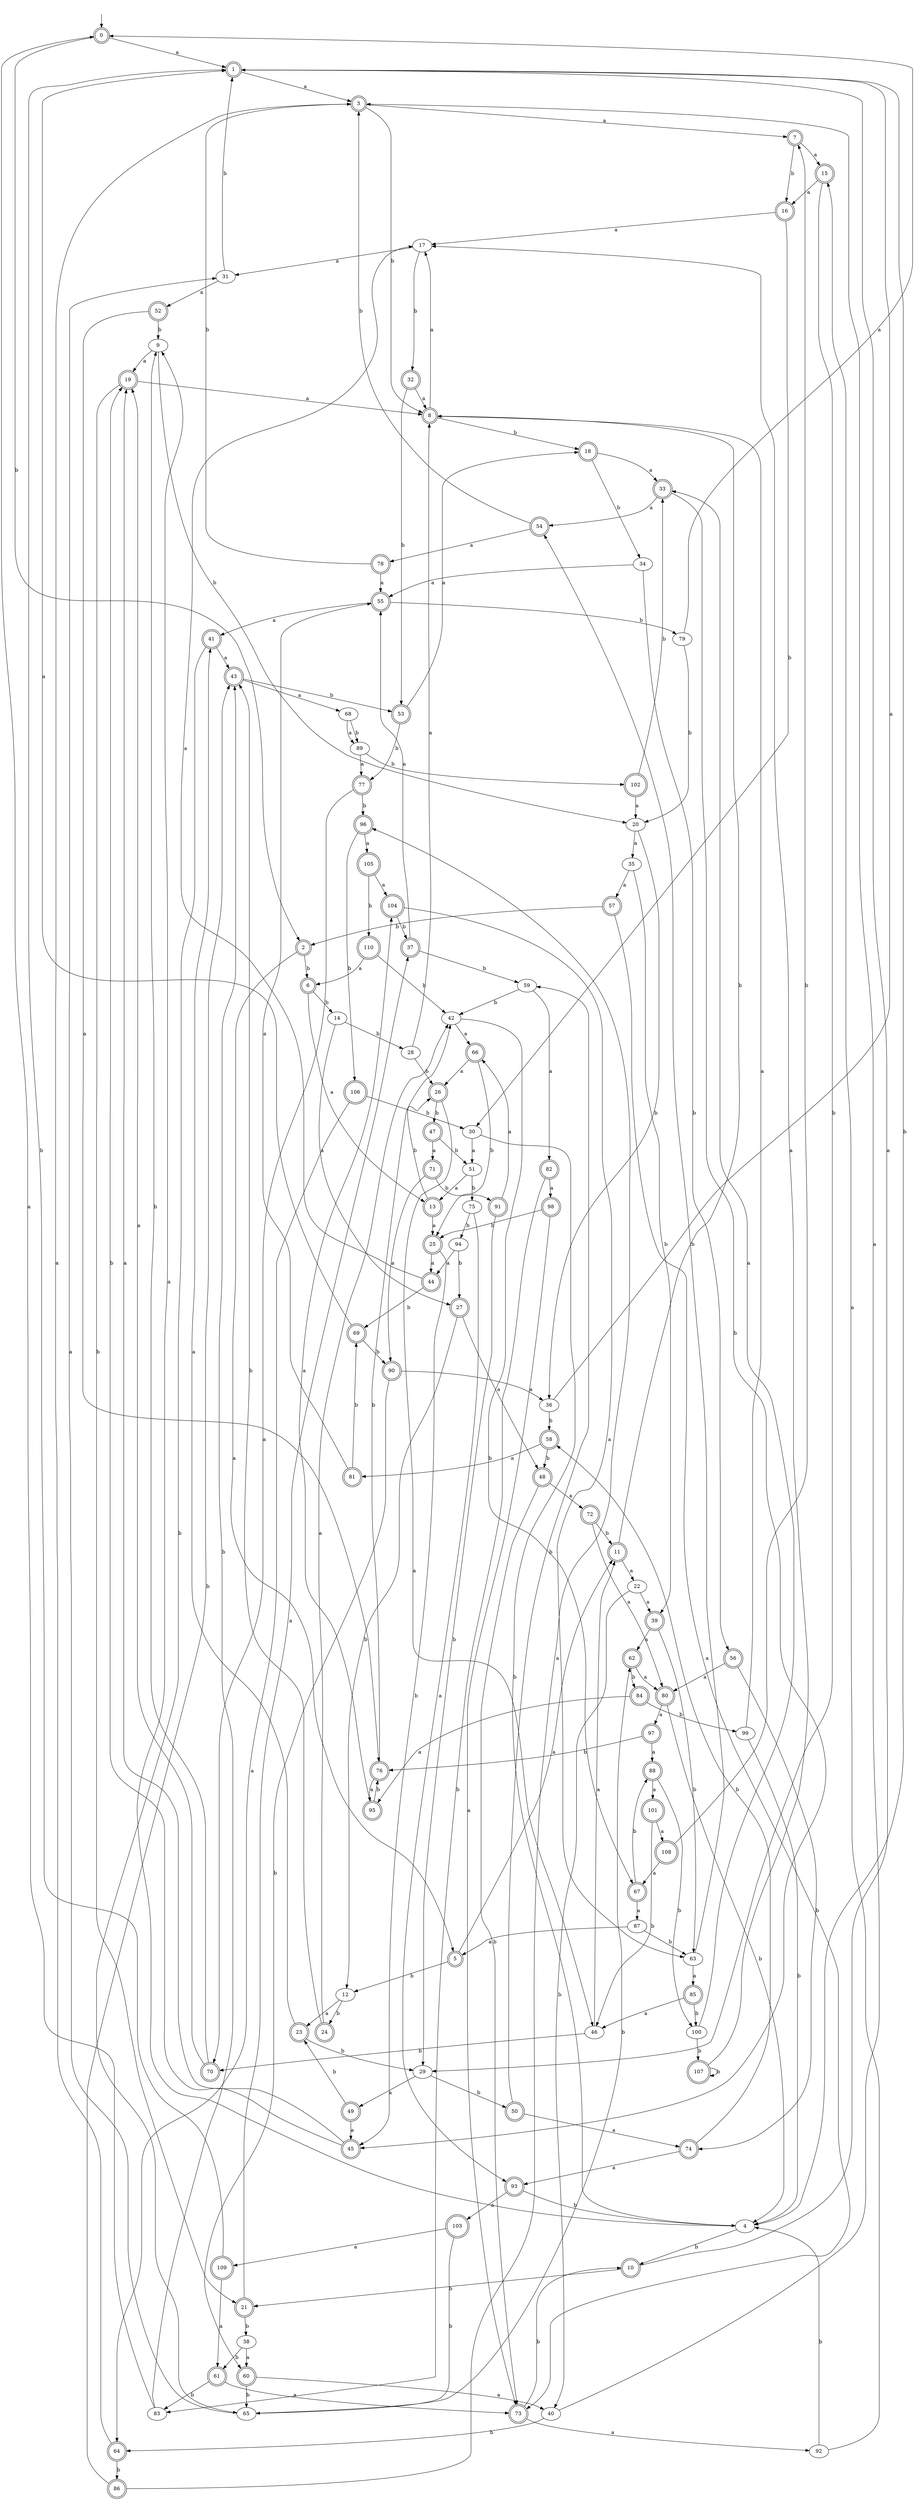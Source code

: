 digraph RandomDFA {
  __start0 [label="", shape=none];
  __start0 -> 0 [label=""];
  0 [shape=circle] [shape=doublecircle]
  0 -> 1 [label="a"]
  0 -> 2 [label="b"]
  1 [shape=doublecircle]
  1 -> 3 [label="a"]
  1 -> 4 [label="b"]
  2 [shape=doublecircle]
  2 -> 5 [label="a"]
  2 -> 6 [label="b"]
  3 [shape=doublecircle]
  3 -> 7 [label="a"]
  3 -> 8 [label="b"]
  4
  4 -> 9 [label="a"]
  4 -> 10 [label="b"]
  5 [shape=doublecircle]
  5 -> 11 [label="a"]
  5 -> 12 [label="b"]
  6 [shape=doublecircle]
  6 -> 13 [label="a"]
  6 -> 14 [label="b"]
  7 [shape=doublecircle]
  7 -> 15 [label="a"]
  7 -> 16 [label="b"]
  8 [shape=doublecircle]
  8 -> 17 [label="a"]
  8 -> 18 [label="b"]
  9
  9 -> 19 [label="a"]
  9 -> 20 [label="b"]
  10 [shape=doublecircle]
  10 -> 1 [label="a"]
  10 -> 21 [label="b"]
  11 [shape=doublecircle]
  11 -> 22 [label="a"]
  11 -> 8 [label="b"]
  12
  12 -> 23 [label="a"]
  12 -> 24 [label="b"]
  13 [shape=doublecircle]
  13 -> 25 [label="a"]
  13 -> 26 [label="b"]
  14
  14 -> 27 [label="a"]
  14 -> 28 [label="b"]
  15 [shape=doublecircle]
  15 -> 16 [label="a"]
  15 -> 29 [label="b"]
  16 [shape=doublecircle]
  16 -> 17 [label="a"]
  16 -> 30 [label="b"]
  17
  17 -> 31 [label="a"]
  17 -> 32 [label="b"]
  18 [shape=doublecircle]
  18 -> 33 [label="a"]
  18 -> 34 [label="b"]
  19 [shape=doublecircle]
  19 -> 8 [label="a"]
  19 -> 21 [label="b"]
  20
  20 -> 35 [label="a"]
  20 -> 36 [label="b"]
  21 [shape=doublecircle]
  21 -> 37 [label="a"]
  21 -> 38 [label="b"]
  22
  22 -> 39 [label="a"]
  22 -> 40 [label="b"]
  23 [shape=doublecircle]
  23 -> 41 [label="a"]
  23 -> 29 [label="b"]
  24 [shape=doublecircle]
  24 -> 42 [label="a"]
  24 -> 43 [label="b"]
  25 [shape=doublecircle]
  25 -> 44 [label="a"]
  25 -> 45 [label="b"]
  26 [shape=doublecircle]
  26 -> 46 [label="a"]
  26 -> 47 [label="b"]
  27 [shape=doublecircle]
  27 -> 48 [label="a"]
  27 -> 12 [label="b"]
  28
  28 -> 8 [label="a"]
  28 -> 26 [label="b"]
  29
  29 -> 49 [label="a"]
  29 -> 50 [label="b"]
  30
  30 -> 51 [label="a"]
  30 -> 4 [label="b"]
  31
  31 -> 52 [label="a"]
  31 -> 1 [label="b"]
  32 [shape=doublecircle]
  32 -> 8 [label="a"]
  32 -> 53 [label="b"]
  33 [shape=doublecircle]
  33 -> 54 [label="a"]
  33 -> 45 [label="b"]
  34
  34 -> 55 [label="a"]
  34 -> 56 [label="b"]
  35
  35 -> 57 [label="a"]
  35 -> 39 [label="b"]
  36
  36 -> 1 [label="a"]
  36 -> 58 [label="b"]
  37 [shape=doublecircle]
  37 -> 55 [label="a"]
  37 -> 59 [label="b"]
  38
  38 -> 60 [label="a"]
  38 -> 61 [label="b"]
  39 [shape=doublecircle]
  39 -> 62 [label="a"]
  39 -> 63 [label="b"]
  40
  40 -> 3 [label="a"]
  40 -> 64 [label="b"]
  41 [shape=doublecircle]
  41 -> 43 [label="a"]
  41 -> 65 [label="b"]
  42
  42 -> 66 [label="a"]
  42 -> 67 [label="b"]
  43 [shape=doublecircle]
  43 -> 68 [label="a"]
  43 -> 53 [label="b"]
  44 [shape=doublecircle]
  44 -> 17 [label="a"]
  44 -> 69 [label="b"]
  45 [shape=doublecircle]
  45 -> 19 [label="a"]
  45 -> 19 [label="b"]
  46
  46 -> 11 [label="a"]
  46 -> 70 [label="b"]
  47 [shape=doublecircle]
  47 -> 71 [label="a"]
  47 -> 51 [label="b"]
  48 [shape=doublecircle]
  48 -> 72 [label="a"]
  48 -> 73 [label="b"]
  49 [shape=doublecircle]
  49 -> 45 [label="a"]
  49 -> 23 [label="b"]
  50 [shape=doublecircle]
  50 -> 74 [label="a"]
  50 -> 59 [label="b"]
  51
  51 -> 13 [label="a"]
  51 -> 75 [label="b"]
  52 [shape=doublecircle]
  52 -> 76 [label="a"]
  52 -> 9 [label="b"]
  53 [shape=doublecircle]
  53 -> 18 [label="a"]
  53 -> 77 [label="b"]
  54 [shape=doublecircle]
  54 -> 78 [label="a"]
  54 -> 3 [label="b"]
  55 [shape=doublecircle]
  55 -> 41 [label="a"]
  55 -> 79 [label="b"]
  56 [shape=doublecircle]
  56 -> 80 [label="a"]
  56 -> 74 [label="b"]
  57 [shape=doublecircle]
  57 -> 73 [label="a"]
  57 -> 2 [label="b"]
  58 [shape=doublecircle]
  58 -> 81 [label="a"]
  58 -> 48 [label="b"]
  59
  59 -> 82 [label="a"]
  59 -> 42 [label="b"]
  60 [shape=doublecircle]
  60 -> 40 [label="a"]
  60 -> 65 [label="b"]
  61 [shape=doublecircle]
  61 -> 73 [label="a"]
  61 -> 83 [label="b"]
  62 [shape=doublecircle]
  62 -> 80 [label="a"]
  62 -> 84 [label="b"]
  63
  63 -> 85 [label="a"]
  63 -> 54 [label="b"]
  64 [shape=doublecircle]
  64 -> 3 [label="a"]
  64 -> 86 [label="b"]
  65
  65 -> 31 [label="a"]
  65 -> 62 [label="b"]
  66 [shape=doublecircle]
  66 -> 26 [label="a"]
  66 -> 25 [label="b"]
  67 [shape=doublecircle]
  67 -> 87 [label="a"]
  67 -> 88 [label="b"]
  68
  68 -> 89 [label="a"]
  68 -> 89 [label="b"]
  69 [shape=doublecircle]
  69 -> 1 [label="a"]
  69 -> 90 [label="b"]
  70 [shape=doublecircle]
  70 -> 19 [label="a"]
  70 -> 9 [label="b"]
  71 [shape=doublecircle]
  71 -> 90 [label="a"]
  71 -> 91 [label="b"]
  72 [shape=doublecircle]
  72 -> 80 [label="a"]
  72 -> 11 [label="b"]
  73 [shape=doublecircle]
  73 -> 92 [label="a"]
  73 -> 10 [label="b"]
  74 [shape=doublecircle]
  74 -> 93 [label="a"]
  74 -> 58 [label="b"]
  75
  75 -> 93 [label="a"]
  75 -> 94 [label="b"]
  76 [shape=doublecircle]
  76 -> 95 [label="a"]
  76 -> 42 [label="b"]
  77 [shape=doublecircle]
  77 -> 70 [label="a"]
  77 -> 96 [label="b"]
  78 [shape=doublecircle]
  78 -> 55 [label="a"]
  78 -> 3 [label="b"]
  79
  79 -> 0 [label="a"]
  79 -> 20 [label="b"]
  80 [shape=doublecircle]
  80 -> 97 [label="a"]
  80 -> 4 [label="b"]
  81 [shape=doublecircle]
  81 -> 55 [label="a"]
  81 -> 69 [label="b"]
  82 [shape=doublecircle]
  82 -> 98 [label="a"]
  82 -> 83 [label="b"]
  83
  83 -> 0 [label="a"]
  83 -> 43 [label="b"]
  84 [shape=doublecircle]
  84 -> 95 [label="a"]
  84 -> 99 [label="b"]
  85 [shape=doublecircle]
  85 -> 46 [label="a"]
  85 -> 100 [label="b"]
  86 [shape=doublecircle]
  86 -> 96 [label="a"]
  86 -> 43 [label="b"]
  87
  87 -> 5 [label="a"]
  87 -> 63 [label="b"]
  88 [shape=doublecircle]
  88 -> 101 [label="a"]
  88 -> 100 [label="b"]
  89
  89 -> 77 [label="a"]
  89 -> 102 [label="b"]
  90 [shape=doublecircle]
  90 -> 36 [label="a"]
  90 -> 60 [label="b"]
  91 [shape=doublecircle]
  91 -> 66 [label="a"]
  91 -> 29 [label="b"]
  92
  92 -> 15 [label="a"]
  92 -> 4 [label="b"]
  93 [shape=doublecircle]
  93 -> 103 [label="a"]
  93 -> 4 [label="b"]
  94
  94 -> 44 [label="a"]
  94 -> 27 [label="b"]
  95 [shape=doublecircle]
  95 -> 104 [label="a"]
  95 -> 76 [label="b"]
  96 [shape=doublecircle]
  96 -> 105 [label="a"]
  96 -> 106 [label="b"]
  97 [shape=doublecircle]
  97 -> 88 [label="a"]
  97 -> 76 [label="b"]
  98 [shape=doublecircle]
  98 -> 73 [label="a"]
  98 -> 25 [label="b"]
  99
  99 -> 8 [label="a"]
  99 -> 4 [label="b"]
  100
  100 -> 33 [label="a"]
  100 -> 107 [label="b"]
  101 [shape=doublecircle]
  101 -> 108 [label="a"]
  101 -> 46 [label="b"]
  102 [shape=doublecircle]
  102 -> 20 [label="a"]
  102 -> 33 [label="b"]
  103 [shape=doublecircle]
  103 -> 109 [label="a"]
  103 -> 65 [label="b"]
  104 [shape=doublecircle]
  104 -> 63 [label="a"]
  104 -> 37 [label="b"]
  105 [shape=doublecircle]
  105 -> 104 [label="a"]
  105 -> 110 [label="b"]
  106 [shape=doublecircle]
  106 -> 64 [label="a"]
  106 -> 30 [label="b"]
  107 [shape=doublecircle]
  107 -> 17 [label="a"]
  107 -> 107 [label="b"]
  108 [shape=doublecircle]
  108 -> 67 [label="a"]
  108 -> 7 [label="b"]
  109 [shape=doublecircle]
  109 -> 61 [label="a"]
  109 -> 1 [label="b"]
  110 [shape=doublecircle]
  110 -> 6 [label="a"]
  110 -> 42 [label="b"]
}
